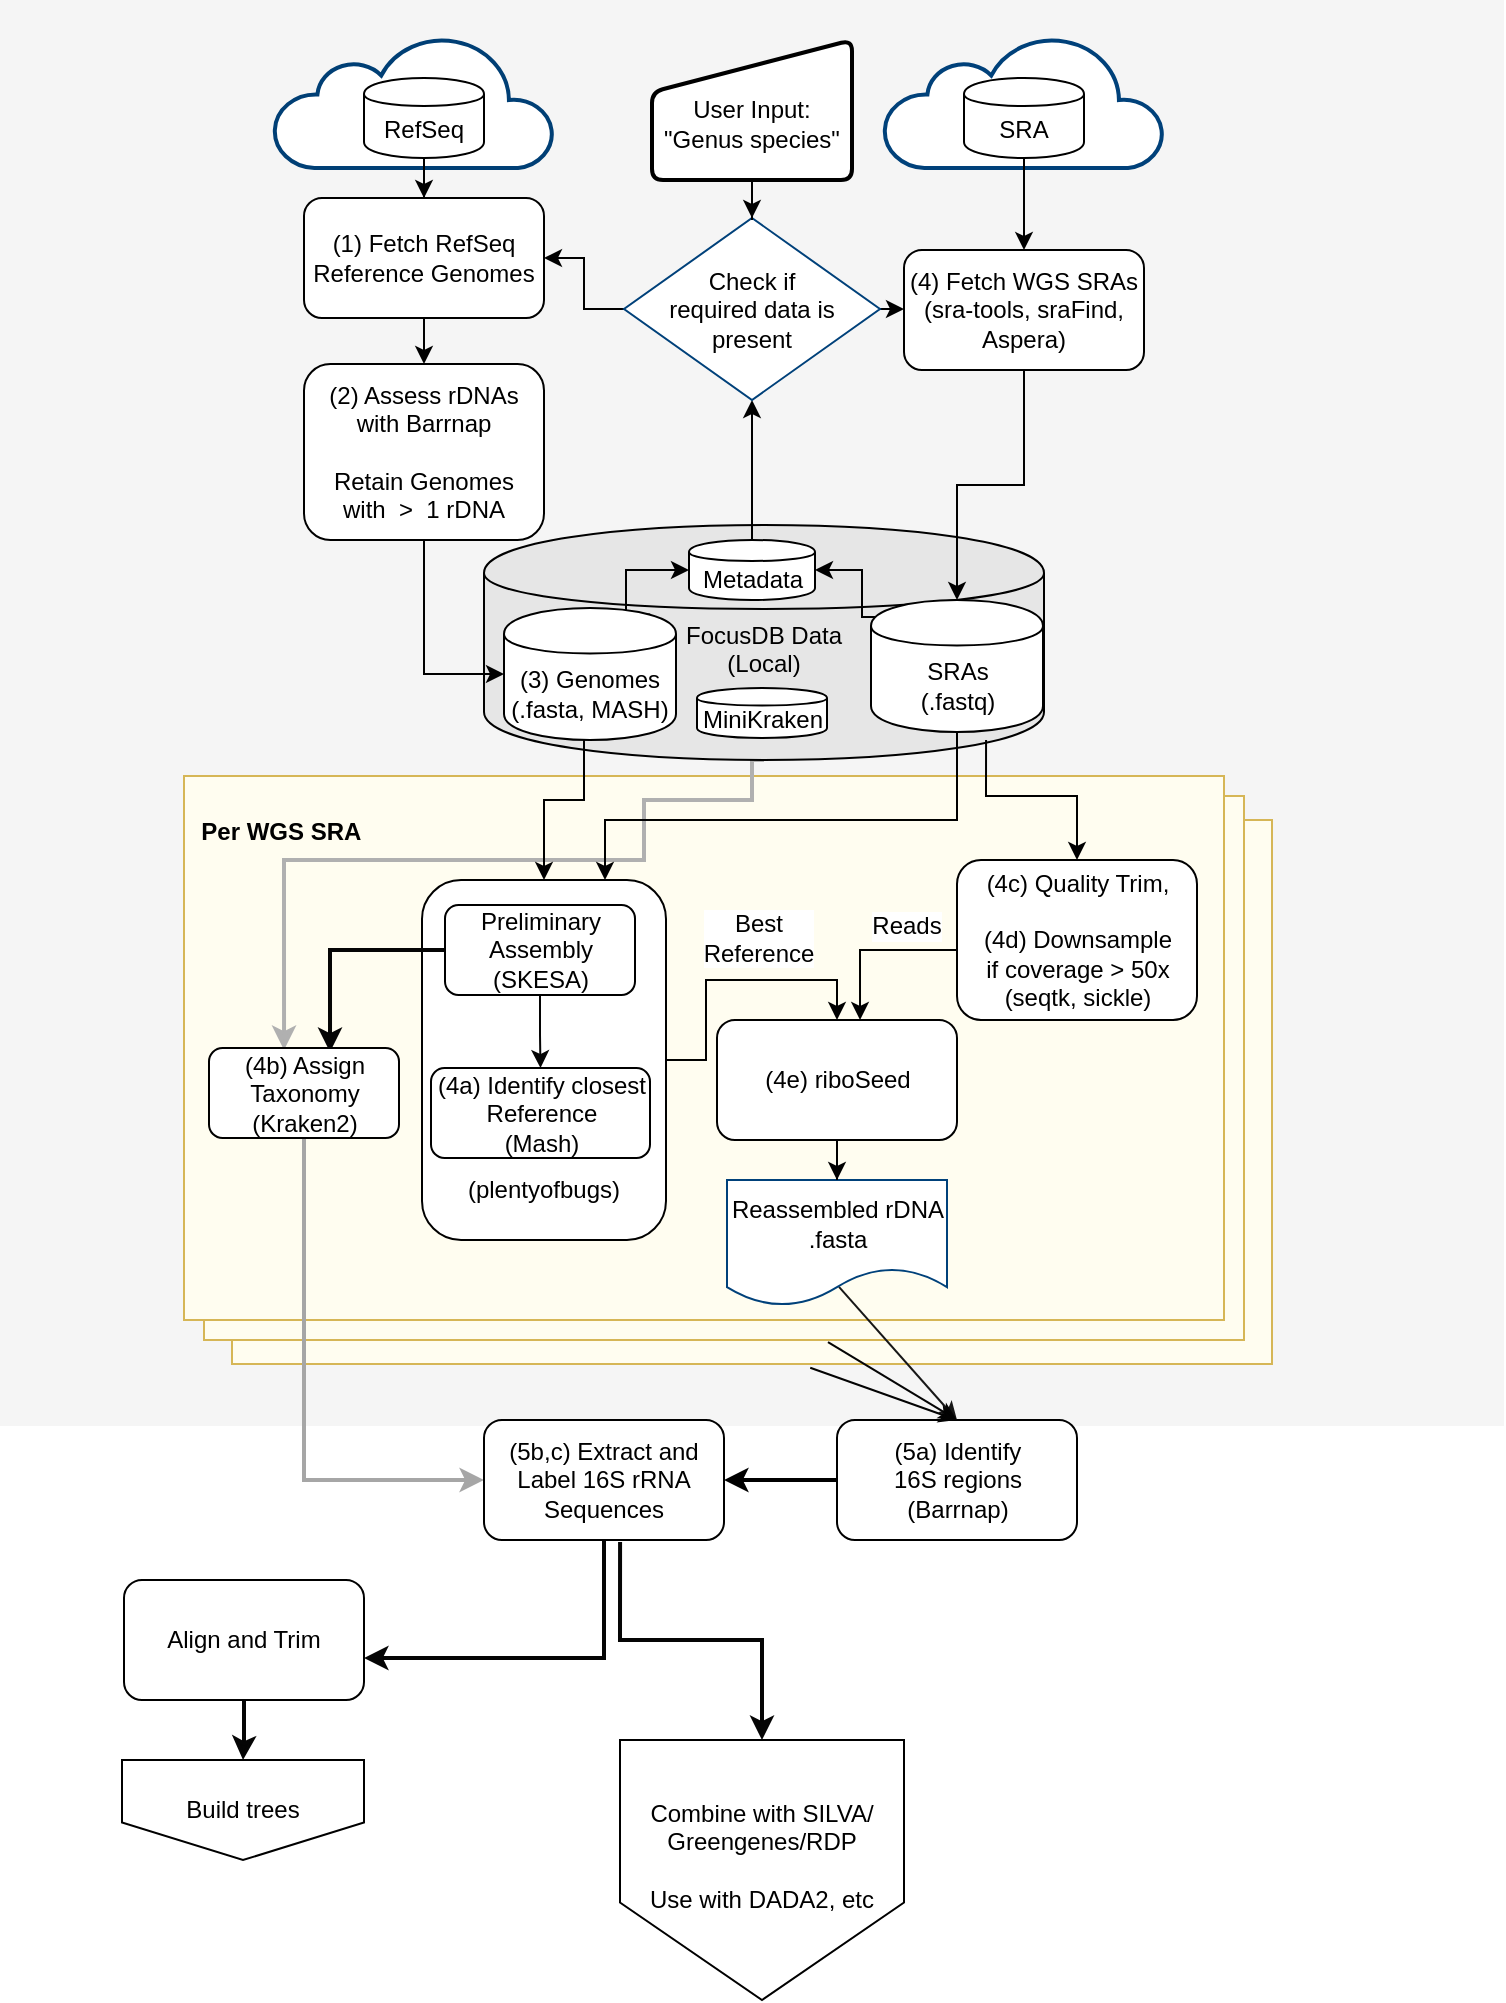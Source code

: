 <mxfile version="12.9.10" type="device"><diagram name="Page-1" id="c7558073-3199-34d8-9f00-42111426c3f3"><mxGraphModel dx="946" dy="628" grid="1" gridSize="10" guides="1" tooltips="1" connect="1" arrows="1" fold="1" page="1" pageScale="1" pageWidth="826" pageHeight="1169" background="#ffffff" math="0" shadow="0"><root><mxCell id="0"/><mxCell id="1" parent="0"/><mxCell id="SAS2zGDADO1P4irIxXxs-23" value="" style="edgeStyle=orthogonalEdgeStyle;rounded=0;orthogonalLoop=1;jettySize=auto;html=1;shadow=0;strokeColor=#050505;strokeWidth=2;" parent="1" source="SAS2zGDADO1P4irIxXxs-18" target="SAS2zGDADO1P4irIxXxs-17" edge="1"><mxGeometry relative="1" as="geometry"/></mxCell><mxCell id="SAS2zGDADO1P4irIxXxs-18" value="Align and Trim " style="rounded=1;whiteSpace=wrap;html=1;strokeColor=#000000;strokeWidth=1;" parent="1" vertex="1"><mxGeometry x="80" y="790" width="120" height="60" as="geometry"/></mxCell><mxCell id="qNivwolQkls1gNn3aIAB-110" value="&lt;div align=&quot;left&quot;&gt;&lt;br&gt;&lt;/div&gt;" style="rounded=0;whiteSpace=wrap;html=1;align=left;fillColor=#f5f5f5;strokeColor=none;fontColor=#333333;" parent="1" vertex="1"><mxGeometry x="18" width="752" height="713" as="geometry"/></mxCell><mxCell id="qNivwolQkls1gNn3aIAB-149" value="&lt;div align=&quot;left&quot;&gt;Per WGS SRA&lt;br&gt;&lt;/div&gt;" style="rounded=0;whiteSpace=wrap;html=1;align=left;fillColor=#FFFDF0;strokeColor=#d6b656;" parent="1" vertex="1"><mxGeometry x="134" y="410" width="520" height="272" as="geometry"/></mxCell><mxCell id="qNivwolQkls1gNn3aIAB-148" value="&lt;div align=&quot;left&quot;&gt;Per WGS SRA&lt;br&gt;&lt;/div&gt;" style="rounded=0;whiteSpace=wrap;html=1;align=left;fillColor=#FFFDF0;strokeColor=#d6b656;" parent="1" vertex="1"><mxGeometry x="120" y="398" width="520" height="272" as="geometry"/></mxCell><mxCell id="qNivwolQkls1gNn3aIAB-114" value="&lt;div align=&quot;left&quot;&gt;&lt;b&gt;&amp;nbsp; Per WGS SRA&lt;br&gt;&lt;/b&gt;&lt;/div&gt;&lt;div&gt;&lt;b&gt;&lt;br&gt;&lt;/b&gt;&lt;/div&gt;&lt;div&gt;&lt;b&gt;&lt;br&gt;&lt;/b&gt;&lt;/div&gt;&lt;div&gt;&lt;b&gt;&lt;br&gt;&lt;/b&gt;&lt;/div&gt;&lt;div&gt;&lt;b&gt;&lt;br&gt;&lt;/b&gt;&lt;/div&gt;&lt;div&gt;&lt;b&gt;&lt;br&gt;&lt;/b&gt;&lt;/div&gt;&lt;div&gt;&lt;b&gt;&lt;br&gt;&lt;/b&gt;&lt;/div&gt;&lt;div&gt;&lt;b&gt;&lt;br&gt;&lt;/b&gt;&lt;/div&gt;&lt;div&gt;&lt;b&gt;&lt;br&gt;&lt;/b&gt;&lt;/div&gt;&lt;div&gt;&lt;b&gt;&lt;br&gt;&lt;/b&gt;&lt;/div&gt;&lt;div&gt;&lt;b&gt;&lt;br&gt;&lt;/b&gt;&lt;/div&gt;&lt;div&gt;&lt;b&gt;&lt;br&gt;&lt;/b&gt;&lt;/div&gt;&lt;div&gt;&lt;b&gt;&lt;br&gt;&lt;/b&gt;&lt;/div&gt;&lt;div&gt;&lt;b&gt;&lt;br&gt;&lt;/b&gt;&lt;/div&gt;&lt;div&gt;&lt;b&gt;&lt;br&gt;&lt;/b&gt;&lt;/div&gt;&lt;div&gt;&lt;b&gt;&lt;br&gt;&lt;/b&gt;&lt;/div&gt;" style="rounded=0;whiteSpace=wrap;html=1;align=left;fillColor=#FFFDF0;strokeColor=#d6b656;" parent="1" vertex="1"><mxGeometry x="110" y="388" width="520" height="272" as="geometry"/></mxCell><mxCell id="qNivwolQkls1gNn3aIAB-123" value="" style="html=1;verticalLabelPosition=bottom;align=center;labelBackgroundColor=#ffffff;verticalAlign=top;strokeWidth=2;strokeColor=#00417A;fillColor=#ffffff;shadow=0;dashed=0;shape=mxgraph.ios7.icons.cloud;" parent="1" vertex="1"><mxGeometry x="460" y="18" width="140" height="66" as="geometry"/></mxCell><mxCell id="qNivwolQkls1gNn3aIAB-122" value="" style="html=1;verticalLabelPosition=bottom;align=center;labelBackgroundColor=#ffffff;verticalAlign=top;strokeWidth=2;strokeColor=#003F75;fillColor=#ffffff;shadow=0;dashed=0;shape=mxgraph.ios7.icons.cloud;" parent="1" vertex="1"><mxGeometry x="155" y="18" width="140" height="66" as="geometry"/></mxCell><mxCell id="SAS2zGDADO1P4irIxXxs-3" style="edgeStyle=orthogonalEdgeStyle;rounded=0;orthogonalLoop=1;jettySize=auto;html=1;exitX=0.5;exitY=1;exitDx=0;exitDy=0;strokeColor=#B0B0B0;shadow=0;strokeWidth=2;entryX=0.395;entryY=0.022;entryDx=0;entryDy=0;entryPerimeter=0;" parent="1" source="qNivwolQkls1gNn3aIAB-115" target="SAS2zGDADO1P4irIxXxs-8" edge="1"><mxGeometry relative="1" as="geometry"><mxPoint x="170" y="520" as="targetPoint"/><Array as="points"><mxPoint x="394" y="400"/><mxPoint x="340" y="400"/><mxPoint x="340" y="430"/><mxPoint x="160" y="430"/></Array></mxGeometry></mxCell><mxCell id="qNivwolQkls1gNn3aIAB-115" value="&lt;div&gt;FocusDB Data &lt;br&gt;&lt;/div&gt;&lt;div&gt;(Local)&lt;/div&gt;&lt;div&gt;&lt;br&gt;&lt;/div&gt;&lt;div&gt;&lt;br&gt;&lt;/div&gt;" style="shape=cylinder;whiteSpace=wrap;html=1;boundedLbl=1;backgroundOutline=1;fillColor=#E6E6E6;" parent="1" vertex="1"><mxGeometry x="260" y="262.5" width="280" height="117.5" as="geometry"/></mxCell><mxCell id="qNivwolQkls1gNn3aIAB-106" value="" style="edgeStyle=orthogonalEdgeStyle;rounded=0;orthogonalLoop=1;jettySize=auto;html=1;exitX=0.5;exitY=1;exitDx=0;exitDy=0;" parent="1" source="qNivwolQkls1gNn3aIAB-96" target="qNivwolQkls1gNn3aIAB-98" edge="1"><mxGeometry relative="1" as="geometry"/></mxCell><mxCell id="qNivwolQkls1gNn3aIAB-96" value="SRA" style="shape=cylinder;whiteSpace=wrap;html=1;boundedLbl=1;backgroundOutline=1;" parent="1" vertex="1"><mxGeometry x="500" y="39" width="60" height="40" as="geometry"/></mxCell><mxCell id="qNivwolQkls1gNn3aIAB-105" value="" style="edgeStyle=orthogonalEdgeStyle;rounded=0;orthogonalLoop=1;jettySize=auto;html=1;" parent="1" source="qNivwolQkls1gNn3aIAB-97" target="qNivwolQkls1gNn3aIAB-101" edge="1"><mxGeometry relative="1" as="geometry"/></mxCell><mxCell id="qNivwolQkls1gNn3aIAB-97" value="RefSeq" style="shape=cylinder;whiteSpace=wrap;html=1;boundedLbl=1;backgroundOutline=1;" parent="1" vertex="1"><mxGeometry x="200" y="39" width="60" height="40" as="geometry"/></mxCell><mxCell id="qNivwolQkls1gNn3aIAB-118" style="edgeStyle=orthogonalEdgeStyle;rounded=0;orthogonalLoop=1;jettySize=auto;html=1;exitX=0.5;exitY=1;exitDx=0;exitDy=0;" parent="1" source="qNivwolQkls1gNn3aIAB-98" target="N4hPqkqZFnpt8mKsYIse-5" edge="1"><mxGeometry relative="1" as="geometry"><mxPoint x="518" y="331" as="targetPoint"/></mxGeometry></mxCell><mxCell id="qNivwolQkls1gNn3aIAB-98" value="(4) Fetch WGS SRAs&lt;div&gt;(sra-tools, sraFind, Aspera) &lt;br&gt;&lt;/div&gt;" style="rounded=1;whiteSpace=wrap;html=1;" parent="1" vertex="1"><mxGeometry x="470" y="125" width="120" height="60" as="geometry"/></mxCell><mxCell id="qNivwolQkls1gNn3aIAB-126" style="edgeStyle=orthogonalEdgeStyle;rounded=0;orthogonalLoop=1;jettySize=auto;html=1;entryX=0.5;entryY=0;entryDx=0;entryDy=0;" parent="1" source="qNivwolQkls1gNn3aIAB-100" target="qNivwolQkls1gNn3aIAB-124" edge="1"><mxGeometry relative="1" as="geometry"><Array as="points"><mxPoint x="310" y="400"/><mxPoint x="290" y="400"/></Array></mxGeometry></mxCell><mxCell id="qNivwolQkls1gNn3aIAB-169" style="edgeStyle=orthogonalEdgeStyle;rounded=0;orthogonalLoop=1;jettySize=auto;html=1;exitX=0.85;exitY=0.05;exitDx=0;exitDy=0;exitPerimeter=0;entryX=0;entryY=0.5;entryDx=0;entryDy=0;strokeColor=#000000;" parent="1" source="qNivwolQkls1gNn3aIAB-100" target="qNivwolQkls1gNn3aIAB-131" edge="1"><mxGeometry relative="1" as="geometry"><Array as="points"><mxPoint x="331" y="285"/></Array></mxGeometry></mxCell><mxCell id="qNivwolQkls1gNn3aIAB-100" value="(3) Genomes&lt;div&gt;(.fasta, MASH)&lt;br&gt;&lt;/div&gt;" style="shape=cylinder;whiteSpace=wrap;html=1;boundedLbl=1;backgroundOutline=1;" parent="1" vertex="1"><mxGeometry x="270" y="304" width="86" height="66" as="geometry"/></mxCell><mxCell id="qNivwolQkls1gNn3aIAB-108" value="" style="edgeStyle=orthogonalEdgeStyle;rounded=0;orthogonalLoop=1;jettySize=auto;html=1;" parent="1" source="qNivwolQkls1gNn3aIAB-101" target="qNivwolQkls1gNn3aIAB-107" edge="1"><mxGeometry relative="1" as="geometry"/></mxCell><mxCell id="qNivwolQkls1gNn3aIAB-101" value="(1) Fetch RefSeq Reference Genomes " style="rounded=1;whiteSpace=wrap;html=1;" parent="1" vertex="1"><mxGeometry x="170" y="99" width="120" height="60" as="geometry"/></mxCell><mxCell id="qNivwolQkls1gNn3aIAB-109" style="edgeStyle=orthogonalEdgeStyle;rounded=0;orthogonalLoop=1;jettySize=auto;html=1;entryX=0;entryY=0.5;entryDx=0;entryDy=0;" parent="1" source="qNivwolQkls1gNn3aIAB-107" target="qNivwolQkls1gNn3aIAB-100" edge="1"><mxGeometry relative="1" as="geometry"><mxPoint x="330" y="149" as="targetPoint"/></mxGeometry></mxCell><mxCell id="qNivwolQkls1gNn3aIAB-107" value="&lt;div&gt;(2) Assess rDNAs with Barrnap&lt;/div&gt;&lt;div&gt;&lt;br&gt;&lt;/div&gt;&lt;div&gt;Retain Genomes with&amp;nbsp; &amp;gt;&amp;nbsp; 1 rDNA&lt;/div&gt;" style="rounded=1;whiteSpace=wrap;html=1;" parent="1" vertex="1"><mxGeometry x="170" y="182" width="120" height="88" as="geometry"/></mxCell><mxCell id="qNivwolQkls1gNn3aIAB-127" value="" style="edgeStyle=orthogonalEdgeStyle;rounded=0;orthogonalLoop=1;jettySize=auto;html=1;entryX=0.75;entryY=0;entryDx=0;entryDy=0;exitX=0.5;exitY=1;exitDx=0;exitDy=0;" parent="1" source="N4hPqkqZFnpt8mKsYIse-5" target="qNivwolQkls1gNn3aIAB-124" edge="1"><mxGeometry relative="1" as="geometry"><Array as="points"><mxPoint x="497" y="410"/><mxPoint x="321" y="410"/></Array><mxPoint x="460" y="356" as="sourcePoint"/></mxGeometry></mxCell><mxCell id="qNivwolQkls1gNn3aIAB-133" style="edgeStyle=orthogonalEdgeStyle;rounded=0;orthogonalLoop=1;jettySize=auto;html=1;exitX=0.669;exitY=1.061;exitDx=0;exitDy=0;exitPerimeter=0;" parent="1" source="N4hPqkqZFnpt8mKsYIse-5" target="qNivwolQkls1gNn3aIAB-128" edge="1"><mxGeometry relative="1" as="geometry"><mxPoint x="488" y="356" as="sourcePoint"/></mxGeometry></mxCell><mxCell id="qNivwolQkls1gNn3aIAB-170" style="edgeStyle=orthogonalEdgeStyle;rounded=0;orthogonalLoop=1;jettySize=auto;html=1;exitX=0.308;exitY=0.129;exitDx=0;exitDy=0;exitPerimeter=0;entryX=1;entryY=0.5;entryDx=0;entryDy=0;strokeColor=#000000;" parent="1" source="N4hPqkqZFnpt8mKsYIse-5" target="qNivwolQkls1gNn3aIAB-131" edge="1"><mxGeometry relative="1" as="geometry"><Array as="points"><mxPoint x="449" y="309"/><mxPoint x="449" y="285"/></Array><mxPoint x="467" y="308.5" as="sourcePoint"/></mxGeometry></mxCell><mxCell id="qNivwolQkls1gNn3aIAB-138" style="edgeStyle=orthogonalEdgeStyle;rounded=0;orthogonalLoop=1;jettySize=auto;html=1;entryX=0.5;entryY=0;entryDx=0;entryDy=0;exitX=1;exitY=0.5;exitDx=0;exitDy=0;" parent="1" source="qNivwolQkls1gNn3aIAB-124" target="qNivwolQkls1gNn3aIAB-134" edge="1"><mxGeometry relative="1" as="geometry"/></mxCell><mxCell id="7DUf2yB3hLPTs9L5qto9-5" value="&lt;div&gt;Best &lt;br&gt;&lt;/div&gt;&lt;div&gt;Reference&lt;/div&gt;" style="text;html=1;align=center;verticalAlign=middle;resizable=0;points=[];labelBackgroundColor=#ffffff;" parent="qNivwolQkls1gNn3aIAB-138" vertex="1" connectable="0"><mxGeometry x="0.168" relative="1" as="geometry"><mxPoint x="1" y="-21" as="offset"/></mxGeometry></mxCell><mxCell id="qNivwolQkls1gNn3aIAB-124" value="&lt;div&gt;&lt;br&gt;&lt;/div&gt;&lt;div&gt;&lt;br&gt;&lt;/div&gt;&lt;div&gt;&lt;br&gt;&lt;/div&gt;&lt;div&gt;&lt;br&gt;&lt;/div&gt;&lt;div&gt;&lt;br&gt;&lt;/div&gt;&lt;div&gt;&lt;br&gt;&lt;/div&gt;&lt;div&gt;&lt;br&gt;&lt;/div&gt;&lt;div&gt;&lt;br&gt;&lt;/div&gt;&lt;div&gt;&lt;br&gt;&lt;/div&gt;&lt;div&gt;(plentyofbugs)&lt;br&gt;&lt;/div&gt;" style="rounded=1;whiteSpace=wrap;html=1;strokeColor=#000000;arcSize=16;" parent="1" vertex="1"><mxGeometry x="229" y="440" width="122" height="180" as="geometry"/></mxCell><mxCell id="qNivwolQkls1gNn3aIAB-139" style="edgeStyle=orthogonalEdgeStyle;rounded=0;orthogonalLoop=1;jettySize=auto;html=1;entryX=0.596;entryY=0;entryDx=0;entryDy=0;entryPerimeter=0;" parent="1" source="qNivwolQkls1gNn3aIAB-128" target="qNivwolQkls1gNn3aIAB-134" edge="1"><mxGeometry relative="1" as="geometry"><mxPoint x="390" y="510" as="targetPoint"/><Array as="points"><mxPoint x="448" y="475"/></Array></mxGeometry></mxCell><mxCell id="7DUf2yB3hLPTs9L5qto9-6" value="Reads" style="text;html=1;align=center;verticalAlign=middle;resizable=0;points=[];labelBackgroundColor=#ffffff;" parent="qNivwolQkls1gNn3aIAB-139" vertex="1" connectable="0"><mxGeometry x="-0.509" y="4" relative="1" as="geometry"><mxPoint x="-5" y="-16" as="offset"/></mxGeometry></mxCell><mxCell id="qNivwolQkls1gNn3aIAB-128" value="&lt;div&gt;(4c) Quality Trim,&lt;/div&gt;&lt;div&gt;&lt;br&gt;&lt;/div&gt;&lt;div&gt;(4d) Downsample &lt;br&gt;&lt;/div&gt;&lt;div&gt;if coverage &amp;gt; 50x&lt;/div&gt;&lt;div&gt;(seqtk, sickle)&lt;br&gt;&lt;/div&gt;" style="rounded=1;whiteSpace=wrap;html=1;" parent="1" vertex="1"><mxGeometry x="496.5" y="430" width="120" height="80" as="geometry"/></mxCell><mxCell id="qNivwolQkls1gNn3aIAB-132" style="edgeStyle=orthogonalEdgeStyle;rounded=0;orthogonalLoop=1;jettySize=auto;html=1;entryX=0;entryY=0.5;entryDx=0;entryDy=0;exitX=1;exitY=0.5;exitDx=0;exitDy=0;" parent="1" source="qNivwolQkls1gNn3aIAB-163" target="qNivwolQkls1gNn3aIAB-98" edge="1"><mxGeometry relative="1" as="geometry"/></mxCell><mxCell id="qNivwolQkls1gNn3aIAB-164" style="edgeStyle=orthogonalEdgeStyle;rounded=0;orthogonalLoop=1;jettySize=auto;html=1;entryX=0.5;entryY=1;entryDx=0;entryDy=0;strokeColor=#000000;" parent="1" source="qNivwolQkls1gNn3aIAB-131" target="qNivwolQkls1gNn3aIAB-163" edge="1"><mxGeometry relative="1" as="geometry"/></mxCell><mxCell id="qNivwolQkls1gNn3aIAB-131" value="Metadata" style="shape=cylinder;whiteSpace=wrap;html=1;boundedLbl=1;backgroundOutline=1;" parent="1" vertex="1"><mxGeometry x="362.5" y="270" width="63" height="30" as="geometry"/></mxCell><mxCell id="qNivwolQkls1gNn3aIAB-134" value="(4e) riboSeed" style="rounded=1;whiteSpace=wrap;html=1;" parent="1" vertex="1"><mxGeometry x="376.5" y="510" width="120" height="60" as="geometry"/></mxCell><mxCell id="SAS2zGDADO1P4irIxXxs-16" style="edgeStyle=orthogonalEdgeStyle;rounded=0;orthogonalLoop=1;jettySize=auto;html=1;exitX=0;exitY=0.5;exitDx=0;exitDy=0;entryX=1;entryY=0.5;entryDx=0;entryDy=0;shadow=0;strokeColor=#000000;strokeWidth=2;" parent="1" source="qNivwolQkls1gNn3aIAB-146" target="SAS2zGDADO1P4irIxXxs-15" edge="1"><mxGeometry relative="1" as="geometry"/></mxCell><mxCell id="qNivwolQkls1gNn3aIAB-146" value="&lt;div&gt;(5a) Identify &lt;br&gt;&lt;/div&gt;&lt;div&gt;16S regions&lt;/div&gt;&lt;div&gt;(Barrnap)&lt;br&gt;&lt;/div&gt;" style="rounded=1;whiteSpace=wrap;html=1;strokeColor=#000000;" parent="1" vertex="1"><mxGeometry x="436.5" y="710" width="120" height="60" as="geometry"/></mxCell><mxCell id="qNivwolQkls1gNn3aIAB-156" value="" style="endArrow=classic;html=1;strokeColor=#171717;exitX=0.509;exitY=0.848;exitDx=0;exitDy=0;exitPerimeter=0;entryX=0.5;entryY=0;entryDx=0;entryDy=0;" parent="1" source="qNivwolQkls1gNn3aIAB-160" target="qNivwolQkls1gNn3aIAB-146" edge="1"><mxGeometry width="50" height="50" relative="1" as="geometry"><mxPoint x="20" y="960" as="sourcePoint"/><mxPoint x="70" y="910" as="targetPoint"/></mxGeometry></mxCell><mxCell id="qNivwolQkls1gNn3aIAB-157" value="" style="endArrow=classic;html=1;strokeColor=#050505;exitX=0.6;exitY=1.004;exitDx=0;exitDy=0;exitPerimeter=0;entryX=0.5;entryY=0;entryDx=0;entryDy=0;" parent="1" source="qNivwolQkls1gNn3aIAB-148" target="qNivwolQkls1gNn3aIAB-146" edge="1"><mxGeometry width="50" height="50" relative="1" as="geometry"><mxPoint x="446.04" y="671.904" as="sourcePoint"/><mxPoint x="360" y="710" as="targetPoint"/></mxGeometry></mxCell><mxCell id="qNivwolQkls1gNn3aIAB-158" value="" style="endArrow=classic;html=1;strokeColor=#030303;entryX=0.5;entryY=0;entryDx=0;entryDy=0;exitX=0.556;exitY=1.007;exitDx=0;exitDy=0;exitPerimeter=0;" parent="1" source="qNivwolQkls1gNn3aIAB-149" target="qNivwolQkls1gNn3aIAB-146" edge="1"><mxGeometry width="50" height="50" relative="1" as="geometry"><mxPoint x="456" y="682" as="sourcePoint"/><mxPoint x="400" y="730" as="targetPoint"/></mxGeometry></mxCell><mxCell id="qNivwolQkls1gNn3aIAB-160" value="&lt;div&gt;Reassembled rDNA&lt;br&gt;&lt;/div&gt;&lt;div&gt;.fasta&lt;br&gt;&lt;/div&gt;" style="shape=document;whiteSpace=wrap;html=1;boundedLbl=1;strokeColor=#00417A;fillColor=#FFFFFF;" parent="1" vertex="1"><mxGeometry x="381.5" y="590" width="110" height="63" as="geometry"/></mxCell><mxCell id="qNivwolQkls1gNn3aIAB-161" value="" style="edgeStyle=orthogonalEdgeStyle;rounded=0;orthogonalLoop=1;jettySize=auto;html=1;entryX=0.5;entryY=0;entryDx=0;entryDy=0;" parent="1" source="qNivwolQkls1gNn3aIAB-134" target="qNivwolQkls1gNn3aIAB-160" edge="1"><mxGeometry relative="1" as="geometry"><mxPoint x="387" y="570" as="sourcePoint"/><mxPoint x="387" y="720" as="targetPoint"/></mxGeometry></mxCell><mxCell id="qNivwolQkls1gNn3aIAB-165" style="edgeStyle=orthogonalEdgeStyle;rounded=0;orthogonalLoop=1;jettySize=auto;html=1;entryX=1;entryY=0.5;entryDx=0;entryDy=0;strokeColor=#000000;" parent="1" source="qNivwolQkls1gNn3aIAB-163" target="qNivwolQkls1gNn3aIAB-101" edge="1"><mxGeometry relative="1" as="geometry"/></mxCell><mxCell id="qNivwolQkls1gNn3aIAB-163" value="&lt;div&gt;Check if &lt;br&gt;&lt;/div&gt;&lt;div&gt;required data is&lt;/div&gt;&lt;div&gt; present&lt;br&gt;&lt;/div&gt;" style="rhombus;whiteSpace=wrap;html=1;strokeColor=#00417A;fillColor=#FFFFFF;" parent="1" vertex="1"><mxGeometry x="330" y="109" width="128" height="91" as="geometry"/></mxCell><mxCell id="SAS2zGDADO1P4irIxXxs-1" value="&lt;div&gt;MiniKraken&lt;/div&gt;" style="shape=cylinder;whiteSpace=wrap;html=1;boundedLbl=1;backgroundOutline=1;" parent="1" vertex="1"><mxGeometry x="366.5" y="344" width="65" height="25" as="geometry"/></mxCell><mxCell id="SAS2zGDADO1P4irIxXxs-10" style="edgeStyle=orthogonalEdgeStyle;rounded=0;orthogonalLoop=1;jettySize=auto;html=1;shadow=0;strokeColor=#050505;strokeWidth=1;entryX=0.5;entryY=0;entryDx=0;entryDy=0;" parent="1" source="SAS2zGDADO1P4irIxXxs-6" target="SAS2zGDADO1P4irIxXxs-7" edge="1"><mxGeometry relative="1" as="geometry"/></mxCell><mxCell id="SAS2zGDADO1P4irIxXxs-12" value="" style="edgeStyle=orthogonalEdgeStyle;rounded=0;orthogonalLoop=1;jettySize=auto;html=1;shadow=0;strokeColor=#050505;strokeWidth=2;entryX=0.637;entryY=0.044;entryDx=0;entryDy=0;entryPerimeter=0;" parent="1" source="SAS2zGDADO1P4irIxXxs-6" target="SAS2zGDADO1P4irIxXxs-8" edge="1"><mxGeometry relative="1" as="geometry"><mxPoint x="167.5" y="475" as="targetPoint"/></mxGeometry></mxCell><mxCell id="SAS2zGDADO1P4irIxXxs-6" value="&lt;div&gt;Preliminary Assembly&lt;/div&gt;&lt;div&gt;(SKESA)&lt;br&gt;&lt;/div&gt;" style="rounded=1;whiteSpace=wrap;html=1;strokeColor=#000000;" parent="1" vertex="1"><mxGeometry x="240.5" y="452.5" width="95" height="45" as="geometry"/></mxCell><mxCell id="SAS2zGDADO1P4irIxXxs-7" value="&lt;div&gt;(4a) Identify closest &lt;br&gt;&lt;/div&gt;&lt;div&gt;Reference&lt;/div&gt;&lt;div&gt;(Mash)&lt;/div&gt;" style="rounded=1;whiteSpace=wrap;html=1;strokeColor=#000000;strokeWidth=1;" parent="1" vertex="1"><mxGeometry x="233.5" y="534" width="109.5" height="45" as="geometry"/></mxCell><mxCell id="SAS2zGDADO1P4irIxXxs-14" style="edgeStyle=orthogonalEdgeStyle;rounded=0;orthogonalLoop=1;jettySize=auto;html=1;entryX=0;entryY=0.5;entryDx=0;entryDy=0;shadow=0;strokeColor=#A6A6A6;strokeWidth=2;" parent="1" source="SAS2zGDADO1P4irIxXxs-8" target="SAS2zGDADO1P4irIxXxs-15" edge="1"><mxGeometry relative="1" as="geometry"><Array as="points"><mxPoint x="170" y="740"/></Array></mxGeometry></mxCell><mxCell id="SAS2zGDADO1P4irIxXxs-8" value="(4b) Assign Taxonomy&lt;div&gt;(Kraken2)&lt;br&gt;&lt;/div&gt;" style="rounded=1;whiteSpace=wrap;html=1;" parent="1" vertex="1"><mxGeometry x="122.5" y="524" width="95" height="45" as="geometry"/></mxCell><mxCell id="SAS2zGDADO1P4irIxXxs-25" style="edgeStyle=orthogonalEdgeStyle;rounded=0;orthogonalLoop=1;jettySize=auto;html=1;entryX=1;entryY=0.65;entryDx=0;entryDy=0;entryPerimeter=0;shadow=0;strokeColor=#050505;strokeWidth=2;exitX=0.5;exitY=1;exitDx=0;exitDy=0;" parent="1" source="SAS2zGDADO1P4irIxXxs-15" target="SAS2zGDADO1P4irIxXxs-18" edge="1"><mxGeometry relative="1" as="geometry"/></mxCell><mxCell id="SAS2zGDADO1P4irIxXxs-26" style="edgeStyle=orthogonalEdgeStyle;rounded=0;orthogonalLoop=1;jettySize=auto;html=1;exitX=0.567;exitY=1.017;exitDx=0;exitDy=0;entryX=0.5;entryY=0;entryDx=0;entryDy=0;shadow=0;strokeColor=#050505;strokeWidth=2;exitPerimeter=0;" parent="1" source="SAS2zGDADO1P4irIxXxs-15" target="SAS2zGDADO1P4irIxXxs-20" edge="1"><mxGeometry relative="1" as="geometry"/></mxCell><mxCell id="SAS2zGDADO1P4irIxXxs-15" value="(5b,c) Extract and Label 16S rRNA Sequences" style="rounded=1;whiteSpace=wrap;html=1;" parent="1" vertex="1"><mxGeometry x="260" y="710" width="120" height="60" as="geometry"/></mxCell><mxCell id="SAS2zGDADO1P4irIxXxs-17" value="Build trees" style="shape=offPageConnector;whiteSpace=wrap;html=1;strokeColor=#000000;strokeWidth=1;" parent="1" vertex="1"><mxGeometry x="79" y="880" width="121" height="50" as="geometry"/></mxCell><mxCell id="SAS2zGDADO1P4irIxXxs-20" value="&lt;div&gt;Combine with SILVA/ Greengenes/RDP&lt;br&gt;&lt;/div&gt;&lt;div&gt;&lt;br&gt;&lt;/div&gt;&lt;div&gt;Use with DADA2, etc&lt;/div&gt;&lt;div&gt;&lt;br&gt;&lt;/div&gt;" style="shape=offPageConnector;whiteSpace=wrap;html=1;strokeColor=#000000;strokeWidth=1;" parent="1" vertex="1"><mxGeometry x="328" y="870" width="142" height="130" as="geometry"/></mxCell><mxCell id="7DUf2yB3hLPTs9L5qto9-3" value="" style="edgeStyle=orthogonalEdgeStyle;rounded=0;orthogonalLoop=1;jettySize=auto;html=1;" parent="1" source="7DUf2yB3hLPTs9L5qto9-1" target="qNivwolQkls1gNn3aIAB-163" edge="1"><mxGeometry relative="1" as="geometry"/></mxCell><mxCell id="7DUf2yB3hLPTs9L5qto9-1" value="&lt;div&gt;&lt;br&gt;&lt;/div&gt;&lt;div&gt;User Input:&lt;br&gt;&lt;/div&gt;&lt;div&gt;&quot;Genus species&quot;&lt;/div&gt;" style="html=1;strokeWidth=2;shape=manualInput;whiteSpace=wrap;rounded=1;size=26;arcSize=11;" parent="1" vertex="1"><mxGeometry x="344" y="20" width="100" height="70" as="geometry"/></mxCell><mxCell id="N4hPqkqZFnpt8mKsYIse-5" value="&lt;div&gt;SRAs&lt;/div&gt;&lt;div&gt;(.fastq)&lt;/div&gt;" style="shape=cylinder;whiteSpace=wrap;html=1;boundedLbl=1;backgroundOutline=1;" vertex="1" parent="1"><mxGeometry x="453.5" y="300" width="86" height="66" as="geometry"/></mxCell></root></mxGraphModel></diagram></mxfile>